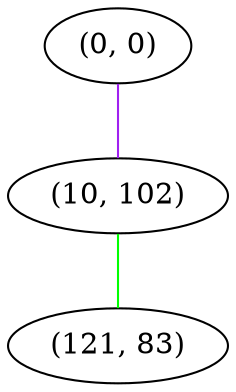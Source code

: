 graph "" {
"(0, 0)";
"(10, 102)";
"(121, 83)";
"(0, 0)" -- "(10, 102)"  [color=purple, key=0, weight=4];
"(10, 102)" -- "(121, 83)"  [color=green, key=0, weight=2];
}
